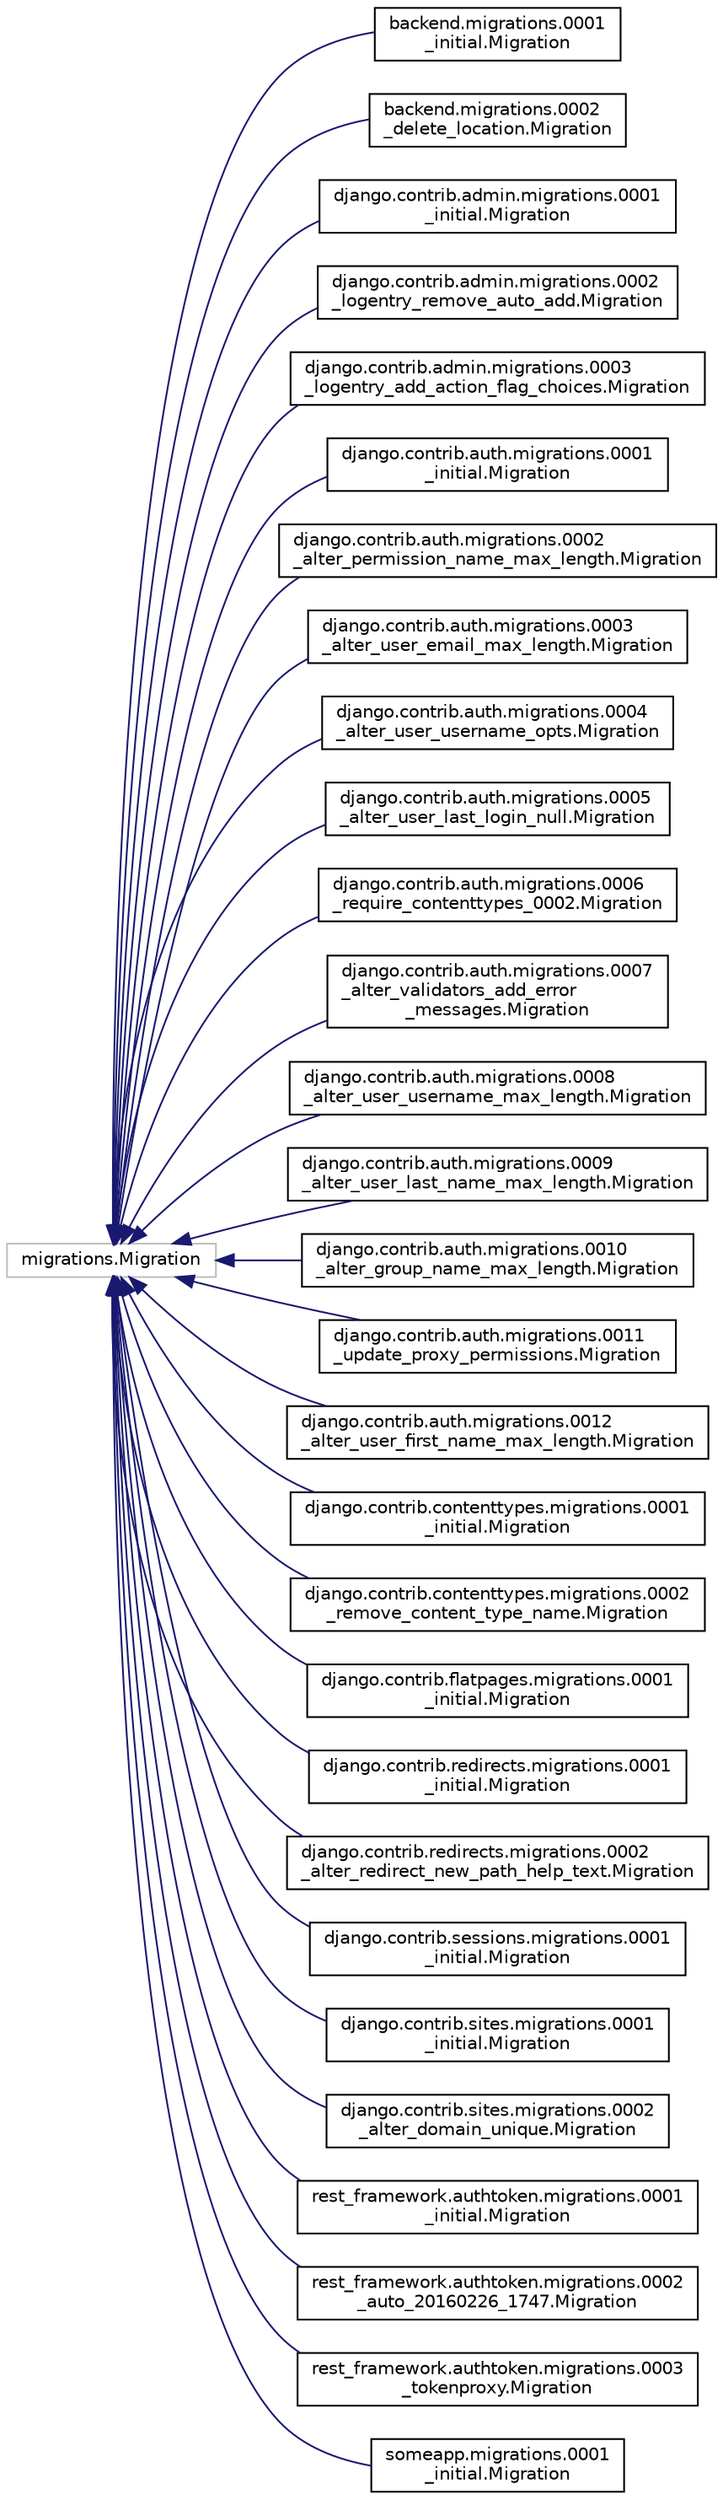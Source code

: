 digraph "Graphical Class Hierarchy"
{
 // LATEX_PDF_SIZE
  edge [fontname="Helvetica",fontsize="10",labelfontname="Helvetica",labelfontsize="10"];
  node [fontname="Helvetica",fontsize="10",shape=record];
  rankdir="LR";
  Node2240 [label="migrations.Migration",height=0.2,width=0.4,color="grey75", fillcolor="white", style="filled",tooltip=" "];
  Node2240 -> Node0 [dir="back",color="midnightblue",fontsize="10",style="solid",fontname="Helvetica"];
  Node0 [label="backend.migrations.0001\l_initial.Migration",height=0.2,width=0.4,color="black", fillcolor="white", style="filled",URL="$d1/d1f/classbackend_1_1migrations_1_10001__initial_1_1_migration.html",tooltip=" "];
  Node2240 -> Node2242 [dir="back",color="midnightblue",fontsize="10",style="solid",fontname="Helvetica"];
  Node2242 [label="backend.migrations.0002\l_delete_location.Migration",height=0.2,width=0.4,color="black", fillcolor="white", style="filled",URL="$dc/d44/classbackend_1_1migrations_1_10002__delete__location_1_1_migration.html",tooltip=" "];
  Node2240 -> Node2243 [dir="back",color="midnightblue",fontsize="10",style="solid",fontname="Helvetica"];
  Node2243 [label="django.contrib.admin.migrations.0001\l_initial.Migration",height=0.2,width=0.4,color="black", fillcolor="white", style="filled",URL="$d7/dc4/classdjango_1_1contrib_1_1admin_1_1migrations_1_10001__initial_1_1_migration.html",tooltip=" "];
  Node2240 -> Node2244 [dir="back",color="midnightblue",fontsize="10",style="solid",fontname="Helvetica"];
  Node2244 [label="django.contrib.admin.migrations.0002\l_logentry_remove_auto_add.Migration",height=0.2,width=0.4,color="black", fillcolor="white", style="filled",URL="$dc/d63/classdjango_1_1contrib_1_1admin_1_1migrations_1_10002__logentry__remove__auto__add_1_1_migration.html",tooltip=" "];
  Node2240 -> Node2245 [dir="back",color="midnightblue",fontsize="10",style="solid",fontname="Helvetica"];
  Node2245 [label="django.contrib.admin.migrations.0003\l_logentry_add_action_flag_choices.Migration",height=0.2,width=0.4,color="black", fillcolor="white", style="filled",URL="$d6/db4/classdjango_1_1contrib_1_1admin_1_1migrations_1_10003__logentry__add__action__flag__choices_1_1_migration.html",tooltip=" "];
  Node2240 -> Node2246 [dir="back",color="midnightblue",fontsize="10",style="solid",fontname="Helvetica"];
  Node2246 [label="django.contrib.auth.migrations.0001\l_initial.Migration",height=0.2,width=0.4,color="black", fillcolor="white", style="filled",URL="$dd/d36/classdjango_1_1contrib_1_1auth_1_1migrations_1_10001__initial_1_1_migration.html",tooltip=" "];
  Node2240 -> Node2247 [dir="back",color="midnightblue",fontsize="10",style="solid",fontname="Helvetica"];
  Node2247 [label="django.contrib.auth.migrations.0002\l_alter_permission_name_max_length.Migration",height=0.2,width=0.4,color="black", fillcolor="white", style="filled",URL="$d9/d99/classdjango_1_1contrib_1_1auth_1_1migrations_1_10002__alter__permission__name__max__length_1_1_migration.html",tooltip=" "];
  Node2240 -> Node2248 [dir="back",color="midnightblue",fontsize="10",style="solid",fontname="Helvetica"];
  Node2248 [label="django.contrib.auth.migrations.0003\l_alter_user_email_max_length.Migration",height=0.2,width=0.4,color="black", fillcolor="white", style="filled",URL="$db/dfe/classdjango_1_1contrib_1_1auth_1_1migrations_1_10003__alter__user__email__max__length_1_1_migration.html",tooltip=" "];
  Node2240 -> Node2249 [dir="back",color="midnightblue",fontsize="10",style="solid",fontname="Helvetica"];
  Node2249 [label="django.contrib.auth.migrations.0004\l_alter_user_username_opts.Migration",height=0.2,width=0.4,color="black", fillcolor="white", style="filled",URL="$d7/d73/classdjango_1_1contrib_1_1auth_1_1migrations_1_10004__alter__user__username__opts_1_1_migration.html",tooltip=" "];
  Node2240 -> Node2250 [dir="back",color="midnightblue",fontsize="10",style="solid",fontname="Helvetica"];
  Node2250 [label="django.contrib.auth.migrations.0005\l_alter_user_last_login_null.Migration",height=0.2,width=0.4,color="black", fillcolor="white", style="filled",URL="$d1/d1f/classdjango_1_1contrib_1_1auth_1_1migrations_1_10005__alter__user__last__login__null_1_1_migration.html",tooltip=" "];
  Node2240 -> Node2251 [dir="back",color="midnightblue",fontsize="10",style="solid",fontname="Helvetica"];
  Node2251 [label="django.contrib.auth.migrations.0006\l_require_contenttypes_0002.Migration",height=0.2,width=0.4,color="black", fillcolor="white", style="filled",URL="$dd/de8/classdjango_1_1contrib_1_1auth_1_1migrations_1_10006__require__contenttypes__0002_1_1_migration.html",tooltip=" "];
  Node2240 -> Node2252 [dir="back",color="midnightblue",fontsize="10",style="solid",fontname="Helvetica"];
  Node2252 [label="django.contrib.auth.migrations.0007\l_alter_validators_add_error\l_messages.Migration",height=0.2,width=0.4,color="black", fillcolor="white", style="filled",URL="$d7/dd3/classdjango_1_1contrib_1_1auth_1_1migrations_1_10007__alter__validators__add__error__messages_1_1_migration.html",tooltip=" "];
  Node2240 -> Node2253 [dir="back",color="midnightblue",fontsize="10",style="solid",fontname="Helvetica"];
  Node2253 [label="django.contrib.auth.migrations.0008\l_alter_user_username_max_length.Migration",height=0.2,width=0.4,color="black", fillcolor="white", style="filled",URL="$d7/d5b/classdjango_1_1contrib_1_1auth_1_1migrations_1_10008__alter__user__username__max__length_1_1_migration.html",tooltip=" "];
  Node2240 -> Node2254 [dir="back",color="midnightblue",fontsize="10",style="solid",fontname="Helvetica"];
  Node2254 [label="django.contrib.auth.migrations.0009\l_alter_user_last_name_max_length.Migration",height=0.2,width=0.4,color="black", fillcolor="white", style="filled",URL="$d5/d47/classdjango_1_1contrib_1_1auth_1_1migrations_1_10009__alter__user__last__name__max__length_1_1_migration.html",tooltip=" "];
  Node2240 -> Node2255 [dir="back",color="midnightblue",fontsize="10",style="solid",fontname="Helvetica"];
  Node2255 [label="django.contrib.auth.migrations.0010\l_alter_group_name_max_length.Migration",height=0.2,width=0.4,color="black", fillcolor="white", style="filled",URL="$de/dfe/classdjango_1_1contrib_1_1auth_1_1migrations_1_10010__alter__group__name__max__length_1_1_migration.html",tooltip=" "];
  Node2240 -> Node2256 [dir="back",color="midnightblue",fontsize="10",style="solid",fontname="Helvetica"];
  Node2256 [label="django.contrib.auth.migrations.0011\l_update_proxy_permissions.Migration",height=0.2,width=0.4,color="black", fillcolor="white", style="filled",URL="$d3/dfc/classdjango_1_1contrib_1_1auth_1_1migrations_1_10011__update__proxy__permissions_1_1_migration.html",tooltip=" "];
  Node2240 -> Node2257 [dir="back",color="midnightblue",fontsize="10",style="solid",fontname="Helvetica"];
  Node2257 [label="django.contrib.auth.migrations.0012\l_alter_user_first_name_max_length.Migration",height=0.2,width=0.4,color="black", fillcolor="white", style="filled",URL="$dc/d45/classdjango_1_1contrib_1_1auth_1_1migrations_1_10012__alter__user__first__name__max__length_1_1_migration.html",tooltip=" "];
  Node2240 -> Node2258 [dir="back",color="midnightblue",fontsize="10",style="solid",fontname="Helvetica"];
  Node2258 [label="django.contrib.contenttypes.migrations.0001\l_initial.Migration",height=0.2,width=0.4,color="black", fillcolor="white", style="filled",URL="$dd/d4d/classdjango_1_1contrib_1_1contenttypes_1_1migrations_1_10001__initial_1_1_migration.html",tooltip=" "];
  Node2240 -> Node2259 [dir="back",color="midnightblue",fontsize="10",style="solid",fontname="Helvetica"];
  Node2259 [label="django.contrib.contenttypes.migrations.0002\l_remove_content_type_name.Migration",height=0.2,width=0.4,color="black", fillcolor="white", style="filled",URL="$d4/dee/classdjango_1_1contrib_1_1contenttypes_1_1migrations_1_10002__remove__content__type__name_1_1_migration.html",tooltip=" "];
  Node2240 -> Node2260 [dir="back",color="midnightblue",fontsize="10",style="solid",fontname="Helvetica"];
  Node2260 [label="django.contrib.flatpages.migrations.0001\l_initial.Migration",height=0.2,width=0.4,color="black", fillcolor="white", style="filled",URL="$de/dd6/classdjango_1_1contrib_1_1flatpages_1_1migrations_1_10001__initial_1_1_migration.html",tooltip=" "];
  Node2240 -> Node2261 [dir="back",color="midnightblue",fontsize="10",style="solid",fontname="Helvetica"];
  Node2261 [label="django.contrib.redirects.migrations.0001\l_initial.Migration",height=0.2,width=0.4,color="black", fillcolor="white", style="filled",URL="$d3/d33/classdjango_1_1contrib_1_1redirects_1_1migrations_1_10001__initial_1_1_migration.html",tooltip=" "];
  Node2240 -> Node2262 [dir="back",color="midnightblue",fontsize="10",style="solid",fontname="Helvetica"];
  Node2262 [label="django.contrib.redirects.migrations.0002\l_alter_redirect_new_path_help_text.Migration",height=0.2,width=0.4,color="black", fillcolor="white", style="filled",URL="$dd/d18/classdjango_1_1contrib_1_1redirects_1_1migrations_1_10002__alter__redirect__new__path__help__text_1_1_migration.html",tooltip=" "];
  Node2240 -> Node2263 [dir="back",color="midnightblue",fontsize="10",style="solid",fontname="Helvetica"];
  Node2263 [label="django.contrib.sessions.migrations.0001\l_initial.Migration",height=0.2,width=0.4,color="black", fillcolor="white", style="filled",URL="$d1/d46/classdjango_1_1contrib_1_1sessions_1_1migrations_1_10001__initial_1_1_migration.html",tooltip=" "];
  Node2240 -> Node2264 [dir="back",color="midnightblue",fontsize="10",style="solid",fontname="Helvetica"];
  Node2264 [label="django.contrib.sites.migrations.0001\l_initial.Migration",height=0.2,width=0.4,color="black", fillcolor="white", style="filled",URL="$d7/d1c/classdjango_1_1contrib_1_1sites_1_1migrations_1_10001__initial_1_1_migration.html",tooltip=" "];
  Node2240 -> Node2265 [dir="back",color="midnightblue",fontsize="10",style="solid",fontname="Helvetica"];
  Node2265 [label="django.contrib.sites.migrations.0002\l_alter_domain_unique.Migration",height=0.2,width=0.4,color="black", fillcolor="white", style="filled",URL="$de/d8f/classdjango_1_1contrib_1_1sites_1_1migrations_1_10002__alter__domain__unique_1_1_migration.html",tooltip=" "];
  Node2240 -> Node2266 [dir="back",color="midnightblue",fontsize="10",style="solid",fontname="Helvetica"];
  Node2266 [label="rest_framework.authtoken.migrations.0001\l_initial.Migration",height=0.2,width=0.4,color="black", fillcolor="white", style="filled",URL="$d4/d1f/classrest__framework_1_1authtoken_1_1migrations_1_10001__initial_1_1_migration.html",tooltip=" "];
  Node2240 -> Node2267 [dir="back",color="midnightblue",fontsize="10",style="solid",fontname="Helvetica"];
  Node2267 [label="rest_framework.authtoken.migrations.0002\l_auto_20160226_1747.Migration",height=0.2,width=0.4,color="black", fillcolor="white", style="filled",URL="$d8/d60/classrest__framework_1_1authtoken_1_1migrations_1_10002__auto__20160226__1747_1_1_migration.html",tooltip=" "];
  Node2240 -> Node2268 [dir="back",color="midnightblue",fontsize="10",style="solid",fontname="Helvetica"];
  Node2268 [label="rest_framework.authtoken.migrations.0003\l_tokenproxy.Migration",height=0.2,width=0.4,color="black", fillcolor="white", style="filled",URL="$d8/dd9/classrest__framework_1_1authtoken_1_1migrations_1_10003__tokenproxy_1_1_migration.html",tooltip=" "];
  Node2240 -> Node2269 [dir="back",color="midnightblue",fontsize="10",style="solid",fontname="Helvetica"];
  Node2269 [label="someapp.migrations.0001\l_initial.Migration",height=0.2,width=0.4,color="black", fillcolor="white", style="filled",URL="$d8/d88/classsomeapp_1_1migrations_1_10001__initial_1_1_migration.html",tooltip=" "];
}
